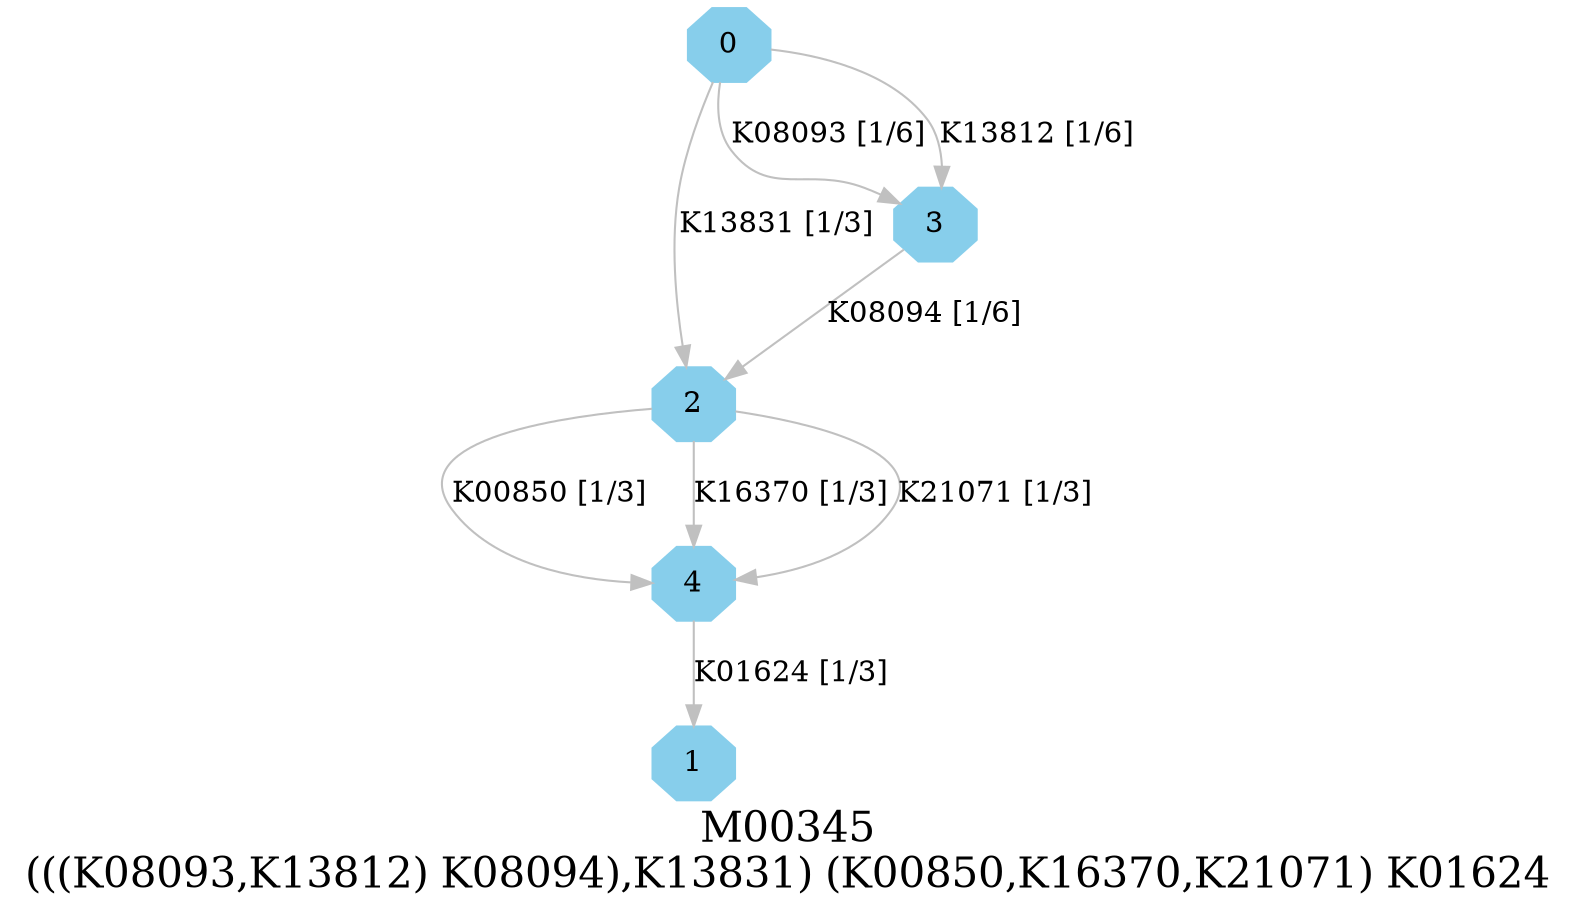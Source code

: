 digraph G {
graph [label="M00345
(((K08093,K13812) K08094),K13831) (K00850,K16370,K21071) K01624",fontsize=20];
node [shape=box,style=filled];
edge [len=3,color=grey];
{node [width=.3,height=.3,shape=octagon,style=filled,color=skyblue] 0 1 2 3 4 }
0 -> 3 [label="K08093 [1/6]"];
0 -> 3 [label="K13812 [1/6]"];
0 -> 2 [label="K13831 [1/3]"];
2 -> 4 [label="K00850 [1/3]"];
2 -> 4 [label="K16370 [1/3]"];
2 -> 4 [label="K21071 [1/3]"];
3 -> 2 [label="K08094 [1/6]"];
4 -> 1 [label="K01624 [1/3]"];
}